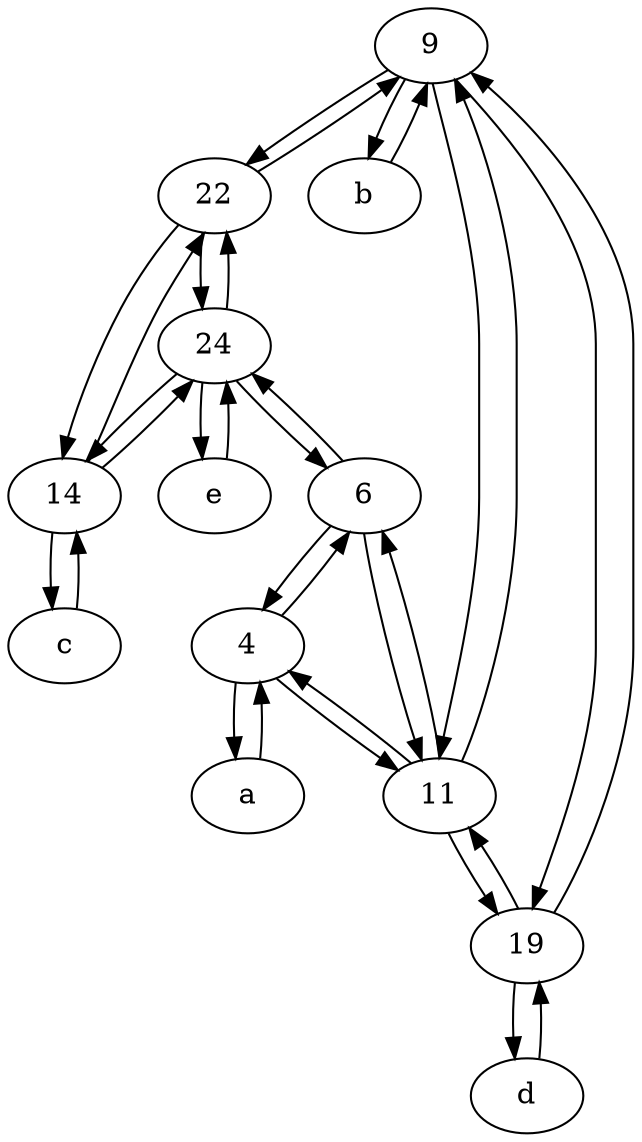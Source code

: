 digraph  {
	9;
	d [pos="20,30!"];
	e [pos="30,50!"];
	4;
	22;
	b [pos="50,20!"];
	a [pos="40,10!"];
	19;
	14;
	c [pos="20,10!"];
	11;
	6;
	24;
	a -> 4;
	19 -> d;
	9 -> 19;
	22 -> 24;
	14 -> 22;
	d -> 19;
	19 -> 9;
	4 -> 11;
	e -> 24;
	6 -> 11;
	11 -> 6;
	9 -> 11;
	11 -> 19;
	22 -> 14;
	9 -> b;
	9 -> 22;
	6 -> 24;
	4 -> 6;
	c -> 14;
	24 -> 22;
	24 -> e;
	4 -> a;
	11 -> 9;
	24 -> 14;
	19 -> 11;
	11 -> 4;
	14 -> c;
	22 -> 9;
	b -> 9;
	14 -> 24;
	6 -> 4;
	24 -> 6;

	}